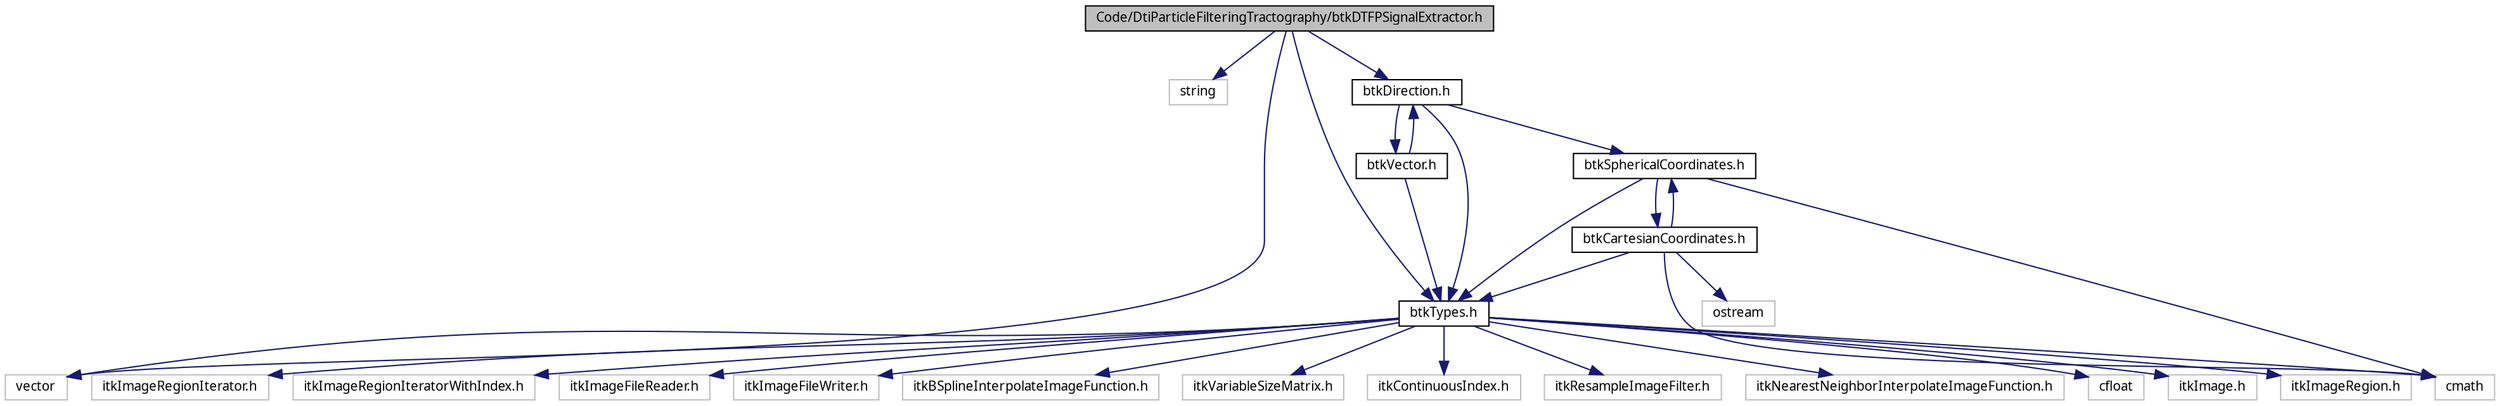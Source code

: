 digraph G
{
  edge [fontname="FreeSans.ttf",fontsize="10",labelfontname="FreeSans.ttf",labelfontsize="10"];
  node [fontname="FreeSans.ttf",fontsize="10",shape=record];
  Node1 [label="Code/DtiParticleFilteringTractography/btkDTFPSignalExtractor.h",height=0.2,width=0.4,color="black", fillcolor="grey75", style="filled" fontcolor="black"];
  Node1 -> Node2 [color="midnightblue",fontsize="10",style="solid",fontname="FreeSans.ttf"];
  Node2 [label="string",height=0.2,width=0.4,color="grey75", fillcolor="white", style="filled"];
  Node1 -> Node3 [color="midnightblue",fontsize="10",style="solid",fontname="FreeSans.ttf"];
  Node3 [label="vector",height=0.2,width=0.4,color="grey75", fillcolor="white", style="filled"];
  Node1 -> Node4 [color="midnightblue",fontsize="10",style="solid",fontname="FreeSans.ttf"];
  Node4 [label="btkTypes.h",height=0.2,width=0.4,color="black", fillcolor="white", style="filled",URL="$btk_types_8h.html"];
  Node4 -> Node5 [color="midnightblue",fontsize="10",style="solid",fontname="FreeSans.ttf"];
  Node5 [label="itkImage.h",height=0.2,width=0.4,color="grey75", fillcolor="white", style="filled"];
  Node4 -> Node6 [color="midnightblue",fontsize="10",style="solid",fontname="FreeSans.ttf"];
  Node6 [label="itkImageRegion.h",height=0.2,width=0.4,color="grey75", fillcolor="white", style="filled"];
  Node4 -> Node7 [color="midnightblue",fontsize="10",style="solid",fontname="FreeSans.ttf"];
  Node7 [label="itkImageRegionIterator.h",height=0.2,width=0.4,color="grey75", fillcolor="white", style="filled"];
  Node4 -> Node8 [color="midnightblue",fontsize="10",style="solid",fontname="FreeSans.ttf"];
  Node8 [label="itkImageRegionIteratorWithIndex.h",height=0.2,width=0.4,color="grey75", fillcolor="white", style="filled"];
  Node4 -> Node9 [color="midnightblue",fontsize="10",style="solid",fontname="FreeSans.ttf"];
  Node9 [label="itkImageFileReader.h",height=0.2,width=0.4,color="grey75", fillcolor="white", style="filled"];
  Node4 -> Node10 [color="midnightblue",fontsize="10",style="solid",fontname="FreeSans.ttf"];
  Node10 [label="itkImageFileWriter.h",height=0.2,width=0.4,color="grey75", fillcolor="white", style="filled"];
  Node4 -> Node11 [color="midnightblue",fontsize="10",style="solid",fontname="FreeSans.ttf"];
  Node11 [label="itkBSplineInterpolateImageFunction.h",height=0.2,width=0.4,color="grey75", fillcolor="white", style="filled"];
  Node4 -> Node12 [color="midnightblue",fontsize="10",style="solid",fontname="FreeSans.ttf"];
  Node12 [label="itkVariableSizeMatrix.h",height=0.2,width=0.4,color="grey75", fillcolor="white", style="filled"];
  Node4 -> Node13 [color="midnightblue",fontsize="10",style="solid",fontname="FreeSans.ttf"];
  Node13 [label="itkContinuousIndex.h",height=0.2,width=0.4,color="grey75", fillcolor="white", style="filled"];
  Node4 -> Node14 [color="midnightblue",fontsize="10",style="solid",fontname="FreeSans.ttf"];
  Node14 [label="itkResampleImageFilter.h",height=0.2,width=0.4,color="grey75", fillcolor="white", style="filled"];
  Node4 -> Node15 [color="midnightblue",fontsize="10",style="solid",fontname="FreeSans.ttf"];
  Node15 [label="itkNearestNeighborInterpolateImageFunction.h",height=0.2,width=0.4,color="grey75", fillcolor="white", style="filled"];
  Node4 -> Node16 [color="midnightblue",fontsize="10",style="solid",fontname="FreeSans.ttf"];
  Node16 [label="cfloat",height=0.2,width=0.4,color="grey75", fillcolor="white", style="filled"];
  Node4 -> Node17 [color="midnightblue",fontsize="10",style="solid",fontname="FreeSans.ttf"];
  Node17 [label="cmath",height=0.2,width=0.4,color="grey75", fillcolor="white", style="filled"];
  Node4 -> Node3 [color="midnightblue",fontsize="10",style="solid",fontname="FreeSans.ttf"];
  Node1 -> Node18 [color="midnightblue",fontsize="10",style="solid",fontname="FreeSans.ttf"];
  Node18 [label="btkDirection.h",height=0.2,width=0.4,color="black", fillcolor="white", style="filled",URL="$btk_direction_8h.html"];
  Node18 -> Node4 [color="midnightblue",fontsize="10",style="solid",fontname="FreeSans.ttf"];
  Node18 -> Node19 [color="midnightblue",fontsize="10",style="solid",fontname="FreeSans.ttf"];
  Node19 [label="btkSphericalCoordinates.h",height=0.2,width=0.4,color="black", fillcolor="white", style="filled",URL="$btk_spherical_coordinates_8h.html"];
  Node19 -> Node17 [color="midnightblue",fontsize="10",style="solid",fontname="FreeSans.ttf"];
  Node19 -> Node4 [color="midnightblue",fontsize="10",style="solid",fontname="FreeSans.ttf"];
  Node19 -> Node20 [color="midnightblue",fontsize="10",style="solid",fontname="FreeSans.ttf"];
  Node20 [label="btkCartesianCoordinates.h",height=0.2,width=0.4,color="black", fillcolor="white", style="filled",URL="$_tractography_2btk_cartesian_coordinates_8h.html"];
  Node20 -> Node17 [color="midnightblue",fontsize="10",style="solid",fontname="FreeSans.ttf"];
  Node20 -> Node21 [color="midnightblue",fontsize="10",style="solid",fontname="FreeSans.ttf"];
  Node21 [label="ostream",height=0.2,width=0.4,color="grey75", fillcolor="white", style="filled"];
  Node20 -> Node4 [color="midnightblue",fontsize="10",style="solid",fontname="FreeSans.ttf"];
  Node20 -> Node19 [color="midnightblue",fontsize="10",style="solid",fontname="FreeSans.ttf"];
  Node18 -> Node22 [color="midnightblue",fontsize="10",style="solid",fontname="FreeSans.ttf"];
  Node22 [label="btkVector.h",height=0.2,width=0.4,color="black", fillcolor="white", style="filled",URL="$btk_vector_8h.html"];
  Node22 -> Node4 [color="midnightblue",fontsize="10",style="solid",fontname="FreeSans.ttf"];
  Node22 -> Node18 [color="midnightblue",fontsize="10",style="solid",fontname="FreeSans.ttf"];
}
